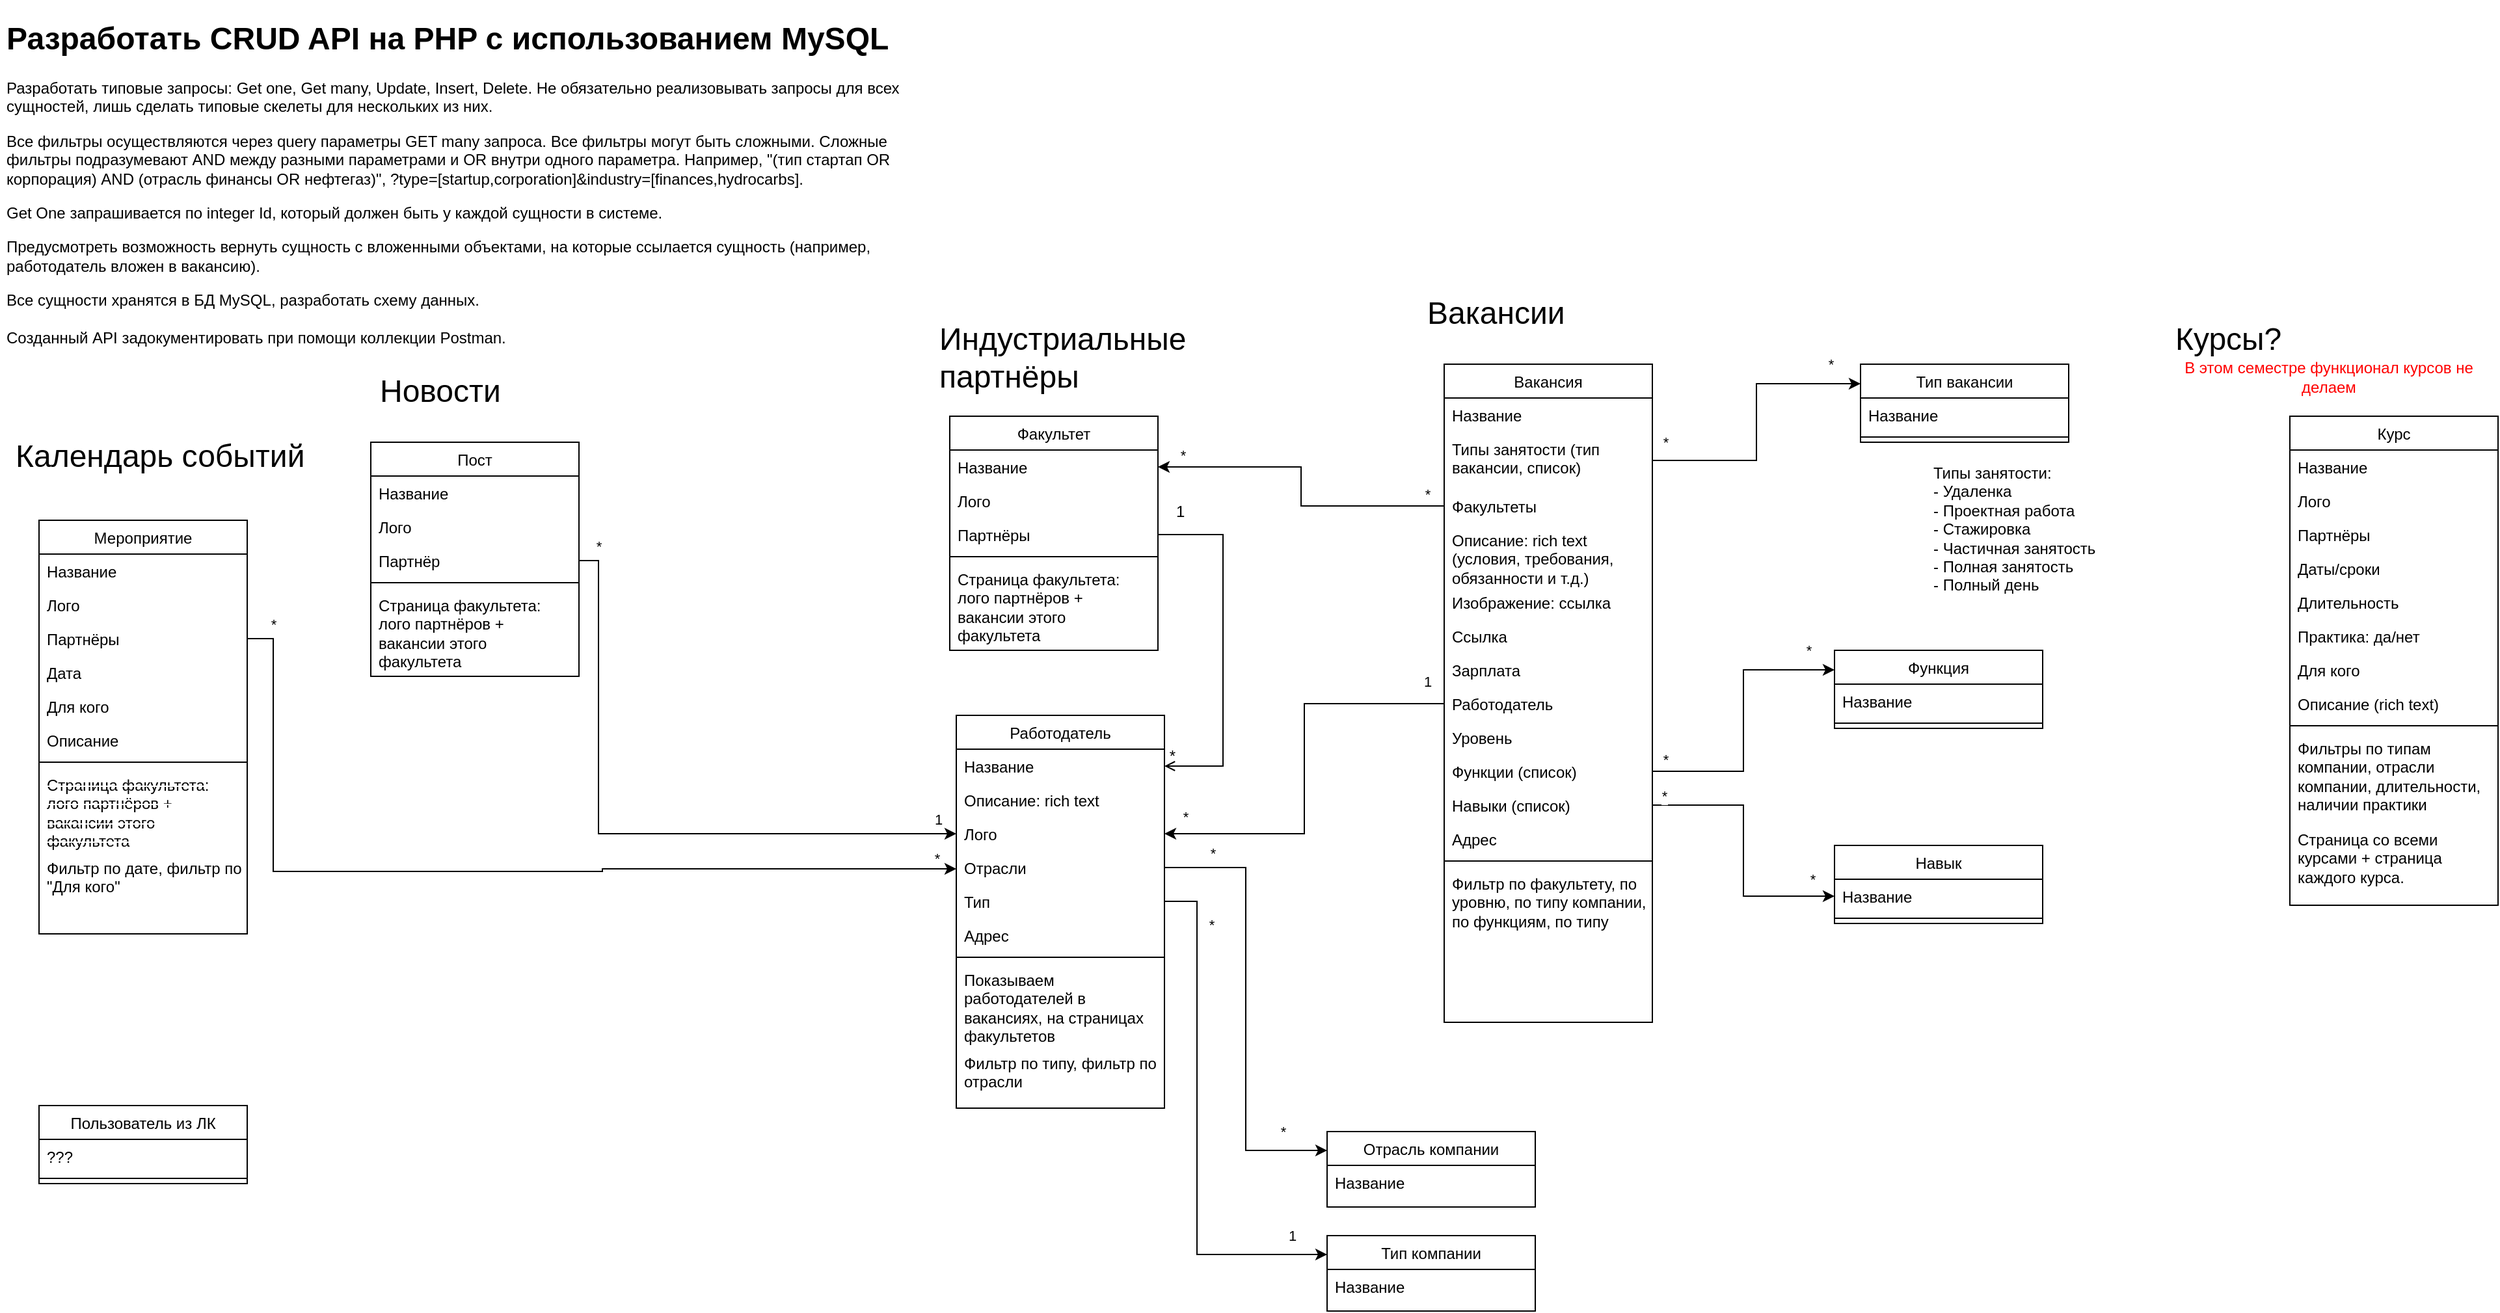 <mxfile version="13.7.3" type="device"><diagram id="C5RBs43oDa-KdzZeNtuy" name="Page-1"><mxGraphModel dx="1553" dy="2191" grid="1" gridSize="10" guides="1" tooltips="1" connect="1" arrows="1" fold="1" page="1" pageScale="1" pageWidth="827" pageHeight="1169" math="0" shadow="0"><root><mxCell id="WIyWlLk6GJQsqaUBKTNV-0"/><mxCell id="WIyWlLk6GJQsqaUBKTNV-1" parent="WIyWlLk6GJQsqaUBKTNV-0"/><mxCell id="7GIy_IfSzpZ1hwZ6-0BM-26" value="Вакансии" style="text;html=1;strokeColor=none;fillColor=none;align=left;verticalAlign=top;whiteSpace=wrap;rounded=0;fontSize=24;" parent="WIyWlLk6GJQsqaUBKTNV-1" vertex="1"><mxGeometry x="1115" y="60" width="190" height="20" as="geometry"/></mxCell><mxCell id="7GIy_IfSzpZ1hwZ6-0BM-27" value="Новости" style="text;html=1;strokeColor=none;fillColor=none;align=left;verticalAlign=top;whiteSpace=wrap;rounded=0;fontSize=24;" parent="WIyWlLk6GJQsqaUBKTNV-1" vertex="1"><mxGeometry x="310" y="120" width="190" height="20" as="geometry"/></mxCell><mxCell id="7GIy_IfSzpZ1hwZ6-0BM-30" value="Календарь событий" style="text;html=1;strokeColor=none;fillColor=none;align=left;verticalAlign=top;whiteSpace=wrap;rounded=0;fontSize=24;" parent="WIyWlLk6GJQsqaUBKTNV-1" vertex="1"><mxGeometry x="30" y="170" width="230" height="20" as="geometry"/></mxCell><mxCell id="7GIy_IfSzpZ1hwZ6-0BM-32" value="Индустриальные партнёры" style="text;html=1;strokeColor=none;fillColor=none;align=left;verticalAlign=top;whiteSpace=wrap;rounded=0;fontSize=24;" parent="WIyWlLk6GJQsqaUBKTNV-1" vertex="1"><mxGeometry x="740" y="80" width="190" height="20" as="geometry"/></mxCell><mxCell id="7GIy_IfSzpZ1hwZ6-0BM-9" value="Факультет" style="swimlane;fontStyle=0;align=center;verticalAlign=top;childLayout=stackLayout;horizontal=1;startSize=26;horizontalStack=0;resizeParent=1;resizeLast=0;collapsible=1;marginBottom=0;rounded=0;shadow=0;strokeWidth=1;" parent="WIyWlLk6GJQsqaUBKTNV-1" vertex="1"><mxGeometry x="750" y="160" width="160" height="180" as="geometry"><mxRectangle x="340" y="380" width="170" height="26" as="alternateBounds"/></mxGeometry></mxCell><mxCell id="7GIy_IfSzpZ1hwZ6-0BM-10" value="Название" style="text;align=left;verticalAlign=top;spacingLeft=4;spacingRight=4;overflow=hidden;rotatable=0;points=[[0,0.5],[1,0.5]];portConstraint=eastwest;" parent="7GIy_IfSzpZ1hwZ6-0BM-9" vertex="1"><mxGeometry y="26" width="160" height="26" as="geometry"/></mxCell><mxCell id="7GIy_IfSzpZ1hwZ6-0BM-11" value="Лого" style="text;align=left;verticalAlign=top;spacingLeft=4;spacingRight=4;overflow=hidden;rotatable=0;points=[[0,0.5],[1,0.5]];portConstraint=eastwest;" parent="7GIy_IfSzpZ1hwZ6-0BM-9" vertex="1"><mxGeometry y="52" width="160" height="26" as="geometry"/></mxCell><mxCell id="7GIy_IfSzpZ1hwZ6-0BM-33" value="Партнёры" style="text;align=left;verticalAlign=top;spacingLeft=4;spacingRight=4;overflow=hidden;rotatable=0;points=[[0,0.5],[1,0.5]];portConstraint=eastwest;" parent="7GIy_IfSzpZ1hwZ6-0BM-9" vertex="1"><mxGeometry y="78" width="160" height="26" as="geometry"/></mxCell><mxCell id="7GIy_IfSzpZ1hwZ6-0BM-12" value="" style="line;html=1;strokeWidth=1;align=left;verticalAlign=middle;spacingTop=-1;spacingLeft=3;spacingRight=3;rotatable=0;labelPosition=right;points=[];portConstraint=eastwest;" parent="7GIy_IfSzpZ1hwZ6-0BM-9" vertex="1"><mxGeometry y="104" width="160" height="8" as="geometry"/></mxCell><mxCell id="7GIy_IfSzpZ1hwZ6-0BM-39" value="Страница факультета: лого партнёров + вакансии этого факультета" style="text;align=left;verticalAlign=top;spacingLeft=4;spacingRight=4;overflow=hidden;rotatable=0;points=[[0,0.5],[1,0.5]];portConstraint=eastwest;rounded=0;shadow=0;html=0;horizontal=1;whiteSpace=wrap;" parent="7GIy_IfSzpZ1hwZ6-0BM-9" vertex="1"><mxGeometry y="112" width="160" height="64" as="geometry"/></mxCell><mxCell id="7GIy_IfSzpZ1hwZ6-0BM-34" value="" style="endArrow=open;shadow=0;strokeWidth=1;rounded=0;endFill=1;edgeStyle=orthogonalEdgeStyle;elbow=vertical;entryX=1;entryY=0.5;entryDx=0;entryDy=0;exitX=1;exitY=0.5;exitDx=0;exitDy=0;" parent="WIyWlLk6GJQsqaUBKTNV-1" source="7GIy_IfSzpZ1hwZ6-0BM-33" target="7GIy_IfSzpZ1hwZ6-0BM-1" edge="1"><mxGeometry x="0.5" y="41" relative="1" as="geometry"><mxPoint x="678" y="325" as="sourcePoint"/><mxPoint x="760" y="339" as="targetPoint"/><mxPoint x="-40" y="32" as="offset"/><Array as="points"><mxPoint x="960" y="251"/><mxPoint x="960" y="429"/></Array></mxGeometry></mxCell><mxCell id="7GIy_IfSzpZ1hwZ6-0BM-35" value="1" style="resizable=0;align=left;verticalAlign=bottom;labelBackgroundColor=none;fontSize=12;" parent="7GIy_IfSzpZ1hwZ6-0BM-34" connectable="0" vertex="1"><mxGeometry x="-1" relative="1" as="geometry"><mxPoint x="12" y="-9" as="offset"/></mxGeometry></mxCell><mxCell id="7GIy_IfSzpZ1hwZ6-0BM-36" value="*" style="resizable=0;align=right;verticalAlign=bottom;labelBackgroundColor=none;fontSize=12;" parent="7GIy_IfSzpZ1hwZ6-0BM-34" connectable="0" vertex="1"><mxGeometry x="1" relative="1" as="geometry"><mxPoint x="10" y="1" as="offset"/></mxGeometry></mxCell><mxCell id="7GIy_IfSzpZ1hwZ6-0BM-0" value="Работодатель" style="swimlane;fontStyle=0;align=center;verticalAlign=top;childLayout=stackLayout;horizontal=1;startSize=26;horizontalStack=0;resizeParent=1;resizeLast=0;collapsible=1;marginBottom=0;rounded=0;shadow=0;strokeWidth=1;" parent="WIyWlLk6GJQsqaUBKTNV-1" vertex="1"><mxGeometry x="755" y="390" width="160" height="302" as="geometry"><mxRectangle x="340" y="380" width="170" height="26" as="alternateBounds"/></mxGeometry></mxCell><mxCell id="7GIy_IfSzpZ1hwZ6-0BM-1" value="Название" style="text;align=left;verticalAlign=top;spacingLeft=4;spacingRight=4;overflow=hidden;rotatable=0;points=[[0,0.5],[1,0.5]];portConstraint=eastwest;" parent="7GIy_IfSzpZ1hwZ6-0BM-0" vertex="1"><mxGeometry y="26" width="160" height="26" as="geometry"/></mxCell><mxCell id="Zzwq5Y4eB6CaGmjAviQq-19" value="Описание: rich text" style="text;align=left;verticalAlign=top;spacingLeft=4;spacingRight=4;overflow=hidden;rotatable=0;points=[[0,0.5],[1,0.5]];portConstraint=eastwest;rounded=0;shadow=0;html=0;" vertex="1" parent="7GIy_IfSzpZ1hwZ6-0BM-0"><mxGeometry y="52" width="160" height="26" as="geometry"/></mxCell><mxCell id="7GIy_IfSzpZ1hwZ6-0BM-3" value="Лого" style="text;align=left;verticalAlign=top;spacingLeft=4;spacingRight=4;overflow=hidden;rotatable=0;points=[[0,0.5],[1,0.5]];portConstraint=eastwest;" parent="7GIy_IfSzpZ1hwZ6-0BM-0" vertex="1"><mxGeometry y="78" width="160" height="26" as="geometry"/></mxCell><mxCell id="P-onLiya2ABfsQHSpy2j-19" value="Отрасли" style="text;align=left;verticalAlign=top;spacingLeft=4;spacingRight=4;overflow=hidden;rotatable=0;points=[[0,0.5],[1,0.5]];portConstraint=eastwest;" parent="7GIy_IfSzpZ1hwZ6-0BM-0" vertex="1"><mxGeometry y="104" width="160" height="26" as="geometry"/></mxCell><mxCell id="P-onLiya2ABfsQHSpy2j-20" value="Тип" style="text;align=left;verticalAlign=top;spacingLeft=4;spacingRight=4;overflow=hidden;rotatable=0;points=[[0,0.5],[1,0.5]];portConstraint=eastwest;" parent="7GIy_IfSzpZ1hwZ6-0BM-0" vertex="1"><mxGeometry y="130" width="160" height="26" as="geometry"/></mxCell><mxCell id="Zzwq5Y4eB6CaGmjAviQq-16" value="Адрес" style="text;align=left;verticalAlign=top;spacingLeft=4;spacingRight=4;overflow=hidden;rotatable=0;points=[[0,0.5],[1,0.5]];portConstraint=eastwest;" vertex="1" parent="7GIy_IfSzpZ1hwZ6-0BM-0"><mxGeometry y="156" width="160" height="26" as="geometry"/></mxCell><mxCell id="7GIy_IfSzpZ1hwZ6-0BM-2" value="" style="line;html=1;strokeWidth=1;align=left;verticalAlign=middle;spacingTop=-1;spacingLeft=3;spacingRight=3;rotatable=0;labelPosition=right;points=[];portConstraint=eastwest;" parent="7GIy_IfSzpZ1hwZ6-0BM-0" vertex="1"><mxGeometry y="182" width="160" height="8" as="geometry"/></mxCell><mxCell id="7GIy_IfSzpZ1hwZ6-0BM-38" value="Показываем работодателей в вакансиях, на страницах факультетов" style="text;align=left;verticalAlign=top;spacingLeft=4;spacingRight=4;overflow=hidden;rotatable=0;points=[[0,0.5],[1,0.5]];portConstraint=eastwest;rounded=0;shadow=0;html=0;horizontal=1;whiteSpace=wrap;" parent="7GIy_IfSzpZ1hwZ6-0BM-0" vertex="1"><mxGeometry y="190" width="160" height="64" as="geometry"/></mxCell><mxCell id="P-onLiya2ABfsQHSpy2j-34" value="Фильтр по типу, фильтр по отрасли" style="text;align=left;verticalAlign=top;spacingLeft=4;spacingRight=4;overflow=hidden;rotatable=0;points=[[0,0.5],[1,0.5]];portConstraint=eastwest;rounded=0;shadow=0;html=0;horizontal=1;whiteSpace=wrap;" parent="7GIy_IfSzpZ1hwZ6-0BM-0" vertex="1"><mxGeometry y="254" width="160" height="48" as="geometry"/></mxCell><mxCell id="P-onLiya2ABfsQHSpy2j-7" value="Мероприятие" style="swimlane;fontStyle=0;align=center;verticalAlign=top;childLayout=stackLayout;horizontal=1;startSize=26;horizontalStack=0;resizeParent=1;resizeLast=0;collapsible=1;marginBottom=0;rounded=0;shadow=0;strokeWidth=1;" parent="WIyWlLk6GJQsqaUBKTNV-1" vertex="1"><mxGeometry x="50" y="240" width="160" height="318" as="geometry"><mxRectangle x="340" y="380" width="170" height="26" as="alternateBounds"/></mxGeometry></mxCell><mxCell id="P-onLiya2ABfsQHSpy2j-8" value="Название" style="text;align=left;verticalAlign=top;spacingLeft=4;spacingRight=4;overflow=hidden;rotatable=0;points=[[0,0.5],[1,0.5]];portConstraint=eastwest;" parent="P-onLiya2ABfsQHSpy2j-7" vertex="1"><mxGeometry y="26" width="160" height="26" as="geometry"/></mxCell><mxCell id="P-onLiya2ABfsQHSpy2j-9" value="Лого" style="text;align=left;verticalAlign=top;spacingLeft=4;spacingRight=4;overflow=hidden;rotatable=0;points=[[0,0.5],[1,0.5]];portConstraint=eastwest;" parent="P-onLiya2ABfsQHSpy2j-7" vertex="1"><mxGeometry y="52" width="160" height="26" as="geometry"/></mxCell><mxCell id="P-onLiya2ABfsQHSpy2j-10" value="Партнёры" style="text;align=left;verticalAlign=top;spacingLeft=4;spacingRight=4;overflow=hidden;rotatable=0;points=[[0,0.5],[1,0.5]];portConstraint=eastwest;" parent="P-onLiya2ABfsQHSpy2j-7" vertex="1"><mxGeometry y="78" width="160" height="26" as="geometry"/></mxCell><mxCell id="P-onLiya2ABfsQHSpy2j-13" value="Дата" style="text;align=left;verticalAlign=top;spacingLeft=4;spacingRight=4;overflow=hidden;rotatable=0;points=[[0,0.5],[1,0.5]];portConstraint=eastwest;" parent="P-onLiya2ABfsQHSpy2j-7" vertex="1"><mxGeometry y="104" width="160" height="26" as="geometry"/></mxCell><mxCell id="P-onLiya2ABfsQHSpy2j-14" value="Для кого" style="text;align=left;verticalAlign=top;spacingLeft=4;spacingRight=4;overflow=hidden;rotatable=0;points=[[0,0.5],[1,0.5]];portConstraint=eastwest;" parent="P-onLiya2ABfsQHSpy2j-7" vertex="1"><mxGeometry y="130" width="160" height="26" as="geometry"/></mxCell><mxCell id="P-onLiya2ABfsQHSpy2j-15" value="Описание" style="text;align=left;verticalAlign=top;spacingLeft=4;spacingRight=4;overflow=hidden;rotatable=0;points=[[0,0.5],[1,0.5]];portConstraint=eastwest;" parent="P-onLiya2ABfsQHSpy2j-7" vertex="1"><mxGeometry y="156" width="160" height="26" as="geometry"/></mxCell><mxCell id="P-onLiya2ABfsQHSpy2j-11" value="" style="line;html=1;strokeWidth=1;align=left;verticalAlign=middle;spacingTop=-1;spacingLeft=3;spacingRight=3;rotatable=0;labelPosition=right;points=[];portConstraint=eastwest;" parent="P-onLiya2ABfsQHSpy2j-7" vertex="1"><mxGeometry y="182" width="160" height="8" as="geometry"/></mxCell><mxCell id="P-onLiya2ABfsQHSpy2j-12" value="&lt;strike&gt;&lt;font color=&quot;#000000&quot;&gt;Страница факультета: лого партнёров + вакансии этого факультета&lt;/font&gt;&lt;/strike&gt;" style="text;align=left;verticalAlign=top;spacingLeft=4;spacingRight=4;overflow=hidden;rotatable=0;points=[[0,0.5],[1,0.5]];portConstraint=eastwest;rounded=0;shadow=0;horizontal=1;whiteSpace=wrap;fontColor=#FFFFFF;html=1;" parent="P-onLiya2ABfsQHSpy2j-7" vertex="1"><mxGeometry y="190" width="160" height="64" as="geometry"/></mxCell><mxCell id="P-onLiya2ABfsQHSpy2j-35" value="Фильтр по дате, фильтр по &quot;Для кого&quot;" style="text;align=left;verticalAlign=top;spacingLeft=4;spacingRight=4;overflow=hidden;rotatable=0;points=[[0,0.5],[1,0.5]];portConstraint=eastwest;rounded=0;shadow=0;html=0;horizontal=1;whiteSpace=wrap;" parent="P-onLiya2ABfsQHSpy2j-7" vertex="1"><mxGeometry y="254" width="160" height="36" as="geometry"/></mxCell><mxCell id="P-onLiya2ABfsQHSpy2j-16" style="edgeStyle=orthogonalEdgeStyle;rounded=0;orthogonalLoop=1;jettySize=auto;html=1;exitX=1;exitY=0.5;exitDx=0;exitDy=0;" parent="WIyWlLk6GJQsqaUBKTNV-1" source="P-onLiya2ABfsQHSpy2j-10" edge="1"><mxGeometry relative="1" as="geometry"><mxPoint x="755" y="508" as="targetPoint"/><Array as="points"><mxPoint x="230" y="331"/><mxPoint x="230" y="510"/><mxPoint x="483" y="510"/><mxPoint x="483" y="508"/><mxPoint x="755" y="508"/></Array></mxGeometry></mxCell><mxCell id="P-onLiya2ABfsQHSpy2j-17" value="*" style="edgeLabel;html=1;align=center;verticalAlign=middle;resizable=0;points=[];" parent="P-onLiya2ABfsQHSpy2j-16" vertex="1" connectable="0"><mxGeometry x="0.011" y="2" relative="1" as="geometry"><mxPoint x="342.14" y="-8.03" as="offset"/></mxGeometry></mxCell><mxCell id="P-onLiya2ABfsQHSpy2j-18" value="*" style="edgeLabel;html=1;align=center;verticalAlign=middle;resizable=0;points=[];" parent="P-onLiya2ABfsQHSpy2j-16" vertex="1" connectable="0"><mxGeometry x="-0.262" y="1" relative="1" as="geometry"><mxPoint x="-69" y="-189" as="offset"/></mxGeometry></mxCell><mxCell id="P-onLiya2ABfsQHSpy2j-0" value="Пост" style="swimlane;fontStyle=0;align=center;verticalAlign=top;childLayout=stackLayout;horizontal=1;startSize=26;horizontalStack=0;resizeParent=1;resizeLast=0;collapsible=1;marginBottom=0;rounded=0;shadow=0;strokeWidth=1;" parent="WIyWlLk6GJQsqaUBKTNV-1" vertex="1"><mxGeometry x="305" y="180" width="160" height="180" as="geometry"><mxRectangle x="340" y="380" width="170" height="26" as="alternateBounds"/></mxGeometry></mxCell><mxCell id="P-onLiya2ABfsQHSpy2j-1" value="Название" style="text;align=left;verticalAlign=top;spacingLeft=4;spacingRight=4;overflow=hidden;rotatable=0;points=[[0,0.5],[1,0.5]];portConstraint=eastwest;" parent="P-onLiya2ABfsQHSpy2j-0" vertex="1"><mxGeometry y="26" width="160" height="26" as="geometry"/></mxCell><mxCell id="P-onLiya2ABfsQHSpy2j-2" value="Лого" style="text;align=left;verticalAlign=top;spacingLeft=4;spacingRight=4;overflow=hidden;rotatable=0;points=[[0,0.5],[1,0.5]];portConstraint=eastwest;" parent="P-onLiya2ABfsQHSpy2j-0" vertex="1"><mxGeometry y="52" width="160" height="26" as="geometry"/></mxCell><mxCell id="P-onLiya2ABfsQHSpy2j-3" value="Партнёр" style="text;align=left;verticalAlign=top;spacingLeft=4;spacingRight=4;overflow=hidden;rotatable=0;points=[[0,0.5],[1,0.5]];portConstraint=eastwest;" parent="P-onLiya2ABfsQHSpy2j-0" vertex="1"><mxGeometry y="78" width="160" height="26" as="geometry"/></mxCell><mxCell id="P-onLiya2ABfsQHSpy2j-4" value="" style="line;html=1;strokeWidth=1;align=left;verticalAlign=middle;spacingTop=-1;spacingLeft=3;spacingRight=3;rotatable=0;labelPosition=right;points=[];portConstraint=eastwest;" parent="P-onLiya2ABfsQHSpy2j-0" vertex="1"><mxGeometry y="104" width="160" height="8" as="geometry"/></mxCell><mxCell id="P-onLiya2ABfsQHSpy2j-5" value="Страница факультета: лого партнёров + вакансии этого факультета" style="text;align=left;verticalAlign=top;spacingLeft=4;spacingRight=4;overflow=hidden;rotatable=0;points=[[0,0.5],[1,0.5]];portConstraint=eastwest;rounded=0;shadow=0;html=0;horizontal=1;whiteSpace=wrap;" parent="P-onLiya2ABfsQHSpy2j-0" vertex="1"><mxGeometry y="112" width="160" height="64" as="geometry"/></mxCell><mxCell id="P-onLiya2ABfsQHSpy2j-30" value="*" style="edgeStyle=orthogonalEdgeStyle;rounded=0;orthogonalLoop=1;jettySize=auto;html=1;exitX=1;exitY=0.5;exitDx=0;exitDy=0;entryX=0;entryY=0.25;entryDx=0;entryDy=0;" parent="WIyWlLk6GJQsqaUBKTNV-1" source="P-onLiya2ABfsQHSpy2j-19" target="P-onLiya2ABfsQHSpy2j-28" edge="1"><mxGeometry x="-0.783" y="11" relative="1" as="geometry"><mxPoint x="900.0" y="472" as="sourcePoint"/><mxPoint x="1005" y="520" as="targetPoint"/><mxPoint as="offset"/></mxGeometry></mxCell><mxCell id="P-onLiya2ABfsQHSpy2j-31" value="*" style="edgeLabel;html=1;align=center;verticalAlign=middle;resizable=0;points=[];" parent="P-onLiya2ABfsQHSpy2j-30" vertex="1" connectable="0"><mxGeometry x="0.856" y="-3" relative="1" as="geometry"><mxPoint x="-9.76" y="-17.5" as="offset"/></mxGeometry></mxCell><mxCell id="P-onLiya2ABfsQHSpy2j-32" value="*" style="edgeStyle=orthogonalEdgeStyle;rounded=0;orthogonalLoop=1;jettySize=auto;html=1;exitX=1;exitY=0.5;exitDx=0;exitDy=0;entryX=0;entryY=0.25;entryDx=0;entryDy=0;" parent="WIyWlLk6GJQsqaUBKTNV-1" source="P-onLiya2ABfsQHSpy2j-20" target="P-onLiya2ABfsQHSpy2j-21" edge="1"><mxGeometry x="-0.783" y="11" relative="1" as="geometry"><mxPoint x="925.0" y="491" as="sourcePoint"/><mxPoint x="1030" y="524.5" as="targetPoint"/><mxPoint as="offset"/><Array as="points"><mxPoint x="940" y="533"/><mxPoint x="940" y="805"/></Array></mxGeometry></mxCell><mxCell id="P-onLiya2ABfsQHSpy2j-33" value="1" style="edgeLabel;html=1;align=center;verticalAlign=middle;resizable=0;points=[];" parent="P-onLiya2ABfsQHSpy2j-32" vertex="1" connectable="0"><mxGeometry x="0.856" y="-3" relative="1" as="geometry"><mxPoint x="1.45" y="-17.5" as="offset"/></mxGeometry></mxCell><mxCell id="P-onLiya2ABfsQHSpy2j-36" style="edgeStyle=orthogonalEdgeStyle;rounded=0;orthogonalLoop=1;jettySize=auto;html=1;exitX=1;exitY=0.5;exitDx=0;exitDy=0;entryX=0;entryY=0.5;entryDx=0;entryDy=0;" parent="WIyWlLk6GJQsqaUBKTNV-1" source="P-onLiya2ABfsQHSpy2j-3" target="7GIy_IfSzpZ1hwZ6-0BM-3" edge="1"><mxGeometry relative="1" as="geometry"><Array as="points"><mxPoint x="480" y="271"/><mxPoint x="480" y="481"/></Array></mxGeometry></mxCell><mxCell id="P-onLiya2ABfsQHSpy2j-37" value="*" style="edgeLabel;html=1;align=center;verticalAlign=middle;resizable=0;points=[];" parent="P-onLiya2ABfsQHSpy2j-36" vertex="1" connectable="0"><mxGeometry x="-0.943" y="2" relative="1" as="geometry"><mxPoint x="0.52" y="-9" as="offset"/></mxGeometry></mxCell><mxCell id="P-onLiya2ABfsQHSpy2j-38" value="1" style="edgeLabel;html=1;align=center;verticalAlign=middle;resizable=0;points=[];" parent="P-onLiya2ABfsQHSpy2j-36" vertex="1" connectable="0"><mxGeometry x="0.874" y="1" relative="1" as="geometry"><mxPoint x="17" y="-10" as="offset"/></mxGeometry></mxCell><mxCell id="zkfFHV4jXpPFQw0GAbJ--17" value="Вакансия" style="swimlane;fontStyle=0;align=center;verticalAlign=top;childLayout=stackLayout;horizontal=1;startSize=26;horizontalStack=0;resizeParent=1;resizeLast=0;collapsible=1;marginBottom=0;rounded=0;shadow=0;strokeWidth=1;" parent="WIyWlLk6GJQsqaUBKTNV-1" vertex="1"><mxGeometry x="1130" y="120" width="160" height="506" as="geometry"><mxRectangle x="550" y="140" width="160" height="26" as="alternateBounds"/></mxGeometry></mxCell><mxCell id="zkfFHV4jXpPFQw0GAbJ--19" value="Название" style="text;align=left;verticalAlign=top;spacingLeft=4;spacingRight=4;overflow=hidden;rotatable=0;points=[[0,0.5],[1,0.5]];portConstraint=eastwest;rounded=0;shadow=0;html=0;" parent="zkfFHV4jXpPFQw0GAbJ--17" vertex="1"><mxGeometry y="26" width="160" height="26" as="geometry"/></mxCell><mxCell id="7GIy_IfSzpZ1hwZ6-0BM-16" value="Типы занятости (тип вакансии, список)" style="text;align=left;verticalAlign=top;spacingLeft=4;spacingRight=4;overflow=hidden;rotatable=0;points=[[0,0.5],[1,0.5]];portConstraint=eastwest;rounded=0;shadow=0;html=0;whiteSpace=wrap;" parent="zkfFHV4jXpPFQw0GAbJ--17" vertex="1"><mxGeometry y="52" width="160" height="44" as="geometry"/></mxCell><mxCell id="zkfFHV4jXpPFQw0GAbJ--18" value="Факультеты" style="text;align=left;verticalAlign=top;spacingLeft=4;spacingRight=4;overflow=hidden;rotatable=0;points=[[0,0.5],[1,0.5]];portConstraint=eastwest;" parent="zkfFHV4jXpPFQw0GAbJ--17" vertex="1"><mxGeometry y="96" width="160" height="26" as="geometry"/></mxCell><mxCell id="zkfFHV4jXpPFQw0GAbJ--20" value="Описание: rich text (условия, требования, обязанности и т.д.)" style="text;align=left;verticalAlign=top;spacingLeft=4;spacingRight=4;overflow=hidden;rotatable=0;points=[[0,0.5],[1,0.5]];portConstraint=eastwest;rounded=0;shadow=0;html=0;whiteSpace=wrap;" parent="zkfFHV4jXpPFQw0GAbJ--17" vertex="1"><mxGeometry y="122" width="160" height="48" as="geometry"/></mxCell><mxCell id="zkfFHV4jXpPFQw0GAbJ--21" value="Изображение: ссылка" style="text;align=left;verticalAlign=top;spacingLeft=4;spacingRight=4;overflow=hidden;rotatable=0;points=[[0,0.5],[1,0.5]];portConstraint=eastwest;rounded=0;shadow=0;html=0;" parent="zkfFHV4jXpPFQw0GAbJ--17" vertex="1"><mxGeometry y="170" width="160" height="26" as="geometry"/></mxCell><mxCell id="zkfFHV4jXpPFQw0GAbJ--22" value="Ссылка" style="text;align=left;verticalAlign=top;spacingLeft=4;spacingRight=4;overflow=hidden;rotatable=0;points=[[0,0.5],[1,0.5]];portConstraint=eastwest;rounded=0;shadow=0;html=0;" parent="zkfFHV4jXpPFQw0GAbJ--17" vertex="1"><mxGeometry y="196" width="160" height="26" as="geometry"/></mxCell><mxCell id="TlMUqLW3I2NT9zQwzwyk-1" value="Зарплата" style="text;align=left;verticalAlign=top;spacingLeft=4;spacingRight=4;overflow=hidden;rotatable=0;points=[[0,0.5],[1,0.5]];portConstraint=eastwest;rounded=0;shadow=0;html=0;" parent="zkfFHV4jXpPFQw0GAbJ--17" vertex="1"><mxGeometry y="222" width="160" height="26" as="geometry"/></mxCell><mxCell id="7GIy_IfSzpZ1hwZ6-0BM-4" value="Работодатель" style="text;align=left;verticalAlign=top;spacingLeft=4;spacingRight=4;overflow=hidden;rotatable=0;points=[[0,0.5],[1,0.5]];portConstraint=eastwest;rounded=0;shadow=0;html=0;" parent="zkfFHV4jXpPFQw0GAbJ--17" vertex="1"><mxGeometry y="248" width="160" height="26" as="geometry"/></mxCell><mxCell id="P-onLiya2ABfsQHSpy2j-39" value="Уровень" style="text;align=left;verticalAlign=top;spacingLeft=4;spacingRight=4;overflow=hidden;rotatable=0;points=[[0,0.5],[1,0.5]];portConstraint=eastwest;rounded=0;shadow=0;html=0;" parent="zkfFHV4jXpPFQw0GAbJ--17" vertex="1"><mxGeometry y="274" width="160" height="26" as="geometry"/></mxCell><mxCell id="P-onLiya2ABfsQHSpy2j-60" value="Функции (список)" style="text;align=left;verticalAlign=top;spacingLeft=4;spacingRight=4;overflow=hidden;rotatable=0;points=[[0,0.5],[1,0.5]];portConstraint=eastwest;rounded=0;shadow=0;html=0;" parent="zkfFHV4jXpPFQw0GAbJ--17" vertex="1"><mxGeometry y="300" width="160" height="26" as="geometry"/></mxCell><mxCell id="Zzwq5Y4eB6CaGmjAviQq-15" value="Навыки (список)" style="text;align=left;verticalAlign=top;spacingLeft=4;spacingRight=4;overflow=hidden;rotatable=0;points=[[0,0.5],[1,0.5]];portConstraint=eastwest;rounded=0;shadow=0;html=0;" vertex="1" parent="zkfFHV4jXpPFQw0GAbJ--17"><mxGeometry y="326" width="160" height="26" as="geometry"/></mxCell><mxCell id="Zzwq5Y4eB6CaGmjAviQq-18" value="Адрес" style="text;align=left;verticalAlign=top;spacingLeft=4;spacingRight=4;overflow=hidden;rotatable=0;points=[[0,0.5],[1,0.5]];portConstraint=eastwest;" vertex="1" parent="zkfFHV4jXpPFQw0GAbJ--17"><mxGeometry y="352" width="160" height="26" as="geometry"/></mxCell><mxCell id="zkfFHV4jXpPFQw0GAbJ--23" value="" style="line;html=1;strokeWidth=1;align=left;verticalAlign=middle;spacingTop=-1;spacingLeft=3;spacingRight=3;rotatable=0;labelPosition=right;points=[];portConstraint=eastwest;" parent="zkfFHV4jXpPFQw0GAbJ--17" vertex="1"><mxGeometry y="378" width="160" height="8" as="geometry"/></mxCell><mxCell id="7GIy_IfSzpZ1hwZ6-0BM-37" value="Фильтр по факультету, по уровню, по типу компании, по функциям, по типу" style="text;align=left;verticalAlign=top;spacingLeft=4;spacingRight=4;overflow=hidden;rotatable=0;points=[[0,0.5],[1,0.5]];portConstraint=eastwest;rounded=0;shadow=0;html=0;horizontal=1;whiteSpace=wrap;" parent="zkfFHV4jXpPFQw0GAbJ--17" vertex="1"><mxGeometry y="386" width="160" height="70" as="geometry"/></mxCell><mxCell id="P-onLiya2ABfsQHSpy2j-40" style="edgeStyle=orthogonalEdgeStyle;rounded=0;orthogonalLoop=1;jettySize=auto;html=1;exitX=0;exitY=0.5;exitDx=0;exitDy=0;entryX=1;entryY=0.5;entryDx=0;entryDy=0;" parent="WIyWlLk6GJQsqaUBKTNV-1" source="7GIy_IfSzpZ1hwZ6-0BM-4" target="7GIy_IfSzpZ1hwZ6-0BM-3" edge="1"><mxGeometry relative="1" as="geometry"/></mxCell><mxCell id="P-onLiya2ABfsQHSpy2j-41" value="*" style="edgeLabel;html=1;align=center;verticalAlign=middle;resizable=0;points=[];" parent="P-onLiya2ABfsQHSpy2j-40" vertex="1" connectable="0"><mxGeometry x="0.831" y="2" relative="1" as="geometry"><mxPoint x="-10.76" y="-15" as="offset"/></mxGeometry></mxCell><mxCell id="P-onLiya2ABfsQHSpy2j-42" value="1" style="edgeLabel;html=1;align=center;verticalAlign=middle;resizable=0;points=[];" parent="P-onLiya2ABfsQHSpy2j-40" vertex="1" connectable="0"><mxGeometry x="-0.916" y="-2" relative="1" as="geometry"><mxPoint y="-15" as="offset"/></mxGeometry></mxCell><mxCell id="P-onLiya2ABfsQHSpy2j-43" style="edgeStyle=orthogonalEdgeStyle;rounded=0;orthogonalLoop=1;jettySize=auto;html=1;exitX=0;exitY=0.5;exitDx=0;exitDy=0;entryX=1;entryY=0.5;entryDx=0;entryDy=0;" parent="WIyWlLk6GJQsqaUBKTNV-1" source="zkfFHV4jXpPFQw0GAbJ--18" target="7GIy_IfSzpZ1hwZ6-0BM-10" edge="1"><mxGeometry relative="1" as="geometry"/></mxCell><mxCell id="P-onLiya2ABfsQHSpy2j-44" value="*" style="edgeLabel;html=1;align=center;verticalAlign=middle;resizable=0;points=[];" parent="P-onLiya2ABfsQHSpy2j-43" vertex="1" connectable="0"><mxGeometry x="0.85" relative="1" as="geometry"><mxPoint y="-9" as="offset"/></mxGeometry></mxCell><mxCell id="P-onLiya2ABfsQHSpy2j-45" value="*" style="edgeLabel;html=1;align=center;verticalAlign=middle;resizable=0;points=[];" parent="P-onLiya2ABfsQHSpy2j-43" vertex="1" connectable="0"><mxGeometry x="-0.897" y="-2" relative="1" as="geometry"><mxPoint y="-7" as="offset"/></mxGeometry></mxCell><mxCell id="P-onLiya2ABfsQHSpy2j-47" value="Функция" style="swimlane;fontStyle=0;align=center;verticalAlign=top;childLayout=stackLayout;horizontal=1;startSize=26;horizontalStack=0;resizeParent=1;resizeLast=0;collapsible=1;marginBottom=0;rounded=0;shadow=0;strokeWidth=1;" parent="WIyWlLk6GJQsqaUBKTNV-1" vertex="1"><mxGeometry x="1430" y="340" width="160" height="60" as="geometry"><mxRectangle x="550" y="140" width="160" height="26" as="alternateBounds"/></mxGeometry></mxCell><mxCell id="P-onLiya2ABfsQHSpy2j-48" value="Название" style="text;align=left;verticalAlign=top;spacingLeft=4;spacingRight=4;overflow=hidden;rotatable=0;points=[[0,0.5],[1,0.5]];portConstraint=eastwest;rounded=0;shadow=0;html=0;" parent="P-onLiya2ABfsQHSpy2j-47" vertex="1"><mxGeometry y="26" width="160" height="26" as="geometry"/></mxCell><mxCell id="P-onLiya2ABfsQHSpy2j-58" value="" style="line;html=1;strokeWidth=1;align=left;verticalAlign=middle;spacingTop=-1;spacingLeft=3;spacingRight=3;rotatable=0;labelPosition=right;points=[];portConstraint=eastwest;" parent="P-onLiya2ABfsQHSpy2j-47" vertex="1"><mxGeometry y="52" width="160" height="8" as="geometry"/></mxCell><mxCell id="P-onLiya2ABfsQHSpy2j-61" style="edgeStyle=orthogonalEdgeStyle;rounded=0;orthogonalLoop=1;jettySize=auto;html=1;exitX=1;exitY=0.5;exitDx=0;exitDy=0;entryX=0;entryY=0.25;entryDx=0;entryDy=0;" parent="WIyWlLk6GJQsqaUBKTNV-1" source="P-onLiya2ABfsQHSpy2j-60" target="P-onLiya2ABfsQHSpy2j-47" edge="1"><mxGeometry relative="1" as="geometry"/></mxCell><mxCell id="P-onLiya2ABfsQHSpy2j-62" value="*" style="edgeLabel;html=1;align=center;verticalAlign=middle;resizable=0;points=[];" parent="P-onLiya2ABfsQHSpy2j-61" vertex="1" connectable="0"><mxGeometry x="0.814" y="-1" relative="1" as="geometry"><mxPoint y="-16" as="offset"/></mxGeometry></mxCell><mxCell id="P-onLiya2ABfsQHSpy2j-63" value="*" style="edgeLabel;html=1;align=center;verticalAlign=middle;resizable=0;points=[];" parent="P-onLiya2ABfsQHSpy2j-61" vertex="1" connectable="0"><mxGeometry x="-0.909" y="-2" relative="1" as="geometry"><mxPoint y="-11" as="offset"/></mxGeometry></mxCell><mxCell id="P-onLiya2ABfsQHSpy2j-66" value="Курсы?" style="text;html=1;strokeColor=none;fillColor=none;align=left;verticalAlign=top;whiteSpace=wrap;rounded=0;fontSize=24;" parent="WIyWlLk6GJQsqaUBKTNV-1" vertex="1"><mxGeometry x="1690" y="80" width="190" height="20" as="geometry"/></mxCell><mxCell id="P-onLiya2ABfsQHSpy2j-67" value="Тип вакансии" style="swimlane;fontStyle=0;align=center;verticalAlign=top;childLayout=stackLayout;horizontal=1;startSize=26;horizontalStack=0;resizeParent=1;resizeLast=0;collapsible=1;marginBottom=0;rounded=0;shadow=0;strokeWidth=1;" parent="WIyWlLk6GJQsqaUBKTNV-1" vertex="1"><mxGeometry x="1450" y="120" width="160" height="60" as="geometry"><mxRectangle x="550" y="140" width="160" height="26" as="alternateBounds"/></mxGeometry></mxCell><mxCell id="P-onLiya2ABfsQHSpy2j-68" value="Название" style="text;align=left;verticalAlign=top;spacingLeft=4;spacingRight=4;overflow=hidden;rotatable=0;points=[[0,0.5],[1,0.5]];portConstraint=eastwest;rounded=0;shadow=0;html=0;" parent="P-onLiya2ABfsQHSpy2j-67" vertex="1"><mxGeometry y="26" width="160" height="26" as="geometry"/></mxCell><mxCell id="P-onLiya2ABfsQHSpy2j-69" value="" style="line;html=1;strokeWidth=1;align=left;verticalAlign=middle;spacingTop=-1;spacingLeft=3;spacingRight=3;rotatable=0;labelPosition=right;points=[];portConstraint=eastwest;" parent="P-onLiya2ABfsQHSpy2j-67" vertex="1"><mxGeometry y="52" width="160" height="8" as="geometry"/></mxCell><mxCell id="P-onLiya2ABfsQHSpy2j-70" value="*" style="edgeStyle=orthogonalEdgeStyle;rounded=0;orthogonalLoop=1;jettySize=auto;html=1;exitX=1;exitY=0.5;exitDx=0;exitDy=0;entryX=0;entryY=0.25;entryDx=0;entryDy=0;" parent="WIyWlLk6GJQsqaUBKTNV-1" source="7GIy_IfSzpZ1hwZ6-0BM-16" target="P-onLiya2ABfsQHSpy2j-67" edge="1"><mxGeometry x="-0.142" y="70" relative="1" as="geometry"><mxPoint as="offset"/></mxGeometry></mxCell><mxCell id="P-onLiya2ABfsQHSpy2j-71" value="*" style="edgeLabel;html=1;align=center;verticalAlign=middle;resizable=0;points=[];" parent="P-onLiya2ABfsQHSpy2j-70" vertex="1" connectable="0"><mxGeometry x="0.824" y="1" relative="1" as="geometry"><mxPoint x="-3.59" y="-14" as="offset"/></mxGeometry></mxCell><mxCell id="P-onLiya2ABfsQHSpy2j-74" value="&lt;h1&gt;Разработать CRUD API на PHP с использованием MySQL&lt;/h1&gt;&lt;div&gt;Разработать типовые запросы: Get one, Get many, Update, Insert, Delete. Не обязательно реализовывать запросы для всех сущностей, лишь сделать типовые скелеты для нескольких из них.&lt;/div&gt;&lt;p&gt;Все фильтры осуществляются через query параметры GET many запроса. Все фильтры могут быть сложными. Сложные фильтры подразумевают AND между разными параметрами и OR внутри одного параметра. Например, &quot;(тип стартап OR корпорация) AND (отрасль финансы OR нефтегаз)&quot;, ?type=[startup,corporation]&amp;amp;industry=[finances,hydrocarbs].&lt;/p&gt;&lt;p&gt;Get One запрашивается по integer Id, который должен быть у каждой сущности в системе.&lt;/p&gt;&lt;p&gt;Предусмотреть возможность вернуть сущность с вложенными объектами, на которые ссылается сущность (например, работодатель вложен в вакансию).&lt;/p&gt;&lt;p&gt;Все сущности хранятся в БД MySQL, разработать схему данных.&lt;br&gt;&lt;br&gt;Созданный API задокументировать при помощи коллекции Postman.&lt;/p&gt;" style="text;html=1;strokeColor=none;fillColor=none;spacing=5;spacingTop=-20;whiteSpace=wrap;overflow=hidden;rounded=0;" parent="WIyWlLk6GJQsqaUBKTNV-1" vertex="1"><mxGeometry x="20" y="-150" width="710" height="260" as="geometry"/></mxCell><mxCell id="BAwya08X8oWcShbS40k5-0" value="Пользователь из ЛК" style="swimlane;fontStyle=0;align=center;verticalAlign=top;childLayout=stackLayout;horizontal=1;startSize=26;horizontalStack=0;resizeParent=1;resizeLast=0;collapsible=1;marginBottom=0;rounded=0;shadow=0;strokeWidth=1;" parent="WIyWlLk6GJQsqaUBKTNV-1" vertex="1"><mxGeometry x="50" y="690" width="160" height="60" as="geometry"><mxRectangle x="340" y="380" width="170" height="26" as="alternateBounds"/></mxGeometry></mxCell><mxCell id="BAwya08X8oWcShbS40k5-1" value="???" style="text;align=left;verticalAlign=top;spacingLeft=4;spacingRight=4;overflow=hidden;rotatable=0;points=[[0,0.5],[1,0.5]];portConstraint=eastwest;" parent="BAwya08X8oWcShbS40k5-0" vertex="1"><mxGeometry y="26" width="160" height="26" as="geometry"/></mxCell><mxCell id="BAwya08X8oWcShbS40k5-4" value="" style="line;html=1;strokeWidth=1;align=left;verticalAlign=middle;spacingTop=-1;spacingLeft=3;spacingRight=3;rotatable=0;labelPosition=right;points=[];portConstraint=eastwest;" parent="BAwya08X8oWcShbS40k5-0" vertex="1"><mxGeometry y="52" width="160" height="8" as="geometry"/></mxCell><mxCell id="Zzwq5Y4eB6CaGmjAviQq-0" value="Курс" style="swimlane;fontStyle=0;align=center;verticalAlign=top;childLayout=stackLayout;horizontal=1;startSize=26;horizontalStack=0;resizeParent=1;resizeLast=0;collapsible=1;marginBottom=0;rounded=0;shadow=0;strokeWidth=1;" vertex="1" parent="WIyWlLk6GJQsqaUBKTNV-1"><mxGeometry x="1780" y="160" width="160" height="376" as="geometry"><mxRectangle x="340" y="380" width="170" height="26" as="alternateBounds"/></mxGeometry></mxCell><mxCell id="Zzwq5Y4eB6CaGmjAviQq-1" value="Название" style="text;align=left;verticalAlign=top;spacingLeft=4;spacingRight=4;overflow=hidden;rotatable=0;points=[[0,0.5],[1,0.5]];portConstraint=eastwest;" vertex="1" parent="Zzwq5Y4eB6CaGmjAviQq-0"><mxGeometry y="26" width="160" height="26" as="geometry"/></mxCell><mxCell id="Zzwq5Y4eB6CaGmjAviQq-2" value="Лого" style="text;align=left;verticalAlign=top;spacingLeft=4;spacingRight=4;overflow=hidden;rotatable=0;points=[[0,0.5],[1,0.5]];portConstraint=eastwest;" vertex="1" parent="Zzwq5Y4eB6CaGmjAviQq-0"><mxGeometry y="52" width="160" height="26" as="geometry"/></mxCell><mxCell id="Zzwq5Y4eB6CaGmjAviQq-3" value="Партнёры" style="text;align=left;verticalAlign=top;spacingLeft=4;spacingRight=4;overflow=hidden;rotatable=0;points=[[0,0.5],[1,0.5]];portConstraint=eastwest;" vertex="1" parent="Zzwq5Y4eB6CaGmjAviQq-0"><mxGeometry y="78" width="160" height="26" as="geometry"/></mxCell><mxCell id="Zzwq5Y4eB6CaGmjAviQq-4" value="Даты/сроки" style="text;align=left;verticalAlign=top;spacingLeft=4;spacingRight=4;overflow=hidden;rotatable=0;points=[[0,0.5],[1,0.5]];portConstraint=eastwest;" vertex="1" parent="Zzwq5Y4eB6CaGmjAviQq-0"><mxGeometry y="104" width="160" height="26" as="geometry"/></mxCell><mxCell id="Zzwq5Y4eB6CaGmjAviQq-11" value="Длительность" style="text;align=left;verticalAlign=top;spacingLeft=4;spacingRight=4;overflow=hidden;rotatable=0;points=[[0,0.5],[1,0.5]];portConstraint=eastwest;" vertex="1" parent="Zzwq5Y4eB6CaGmjAviQq-0"><mxGeometry y="130" width="160" height="26" as="geometry"/></mxCell><mxCell id="Zzwq5Y4eB6CaGmjAviQq-12" value="Практика: да/нет" style="text;align=left;verticalAlign=top;spacingLeft=4;spacingRight=4;overflow=hidden;rotatable=0;points=[[0,0.5],[1,0.5]];portConstraint=eastwest;" vertex="1" parent="Zzwq5Y4eB6CaGmjAviQq-0"><mxGeometry y="156" width="160" height="26" as="geometry"/></mxCell><mxCell id="Zzwq5Y4eB6CaGmjAviQq-5" value="Для кого" style="text;align=left;verticalAlign=top;spacingLeft=4;spacingRight=4;overflow=hidden;rotatable=0;points=[[0,0.5],[1,0.5]];portConstraint=eastwest;" vertex="1" parent="Zzwq5Y4eB6CaGmjAviQq-0"><mxGeometry y="182" width="160" height="26" as="geometry"/></mxCell><mxCell id="Zzwq5Y4eB6CaGmjAviQq-6" value="Описание (rich text)" style="text;align=left;verticalAlign=top;spacingLeft=4;spacingRight=4;overflow=hidden;rotatable=0;points=[[0,0.5],[1,0.5]];portConstraint=eastwest;" vertex="1" parent="Zzwq5Y4eB6CaGmjAviQq-0"><mxGeometry y="208" width="160" height="26" as="geometry"/></mxCell><mxCell id="Zzwq5Y4eB6CaGmjAviQq-7" value="" style="line;html=1;strokeWidth=1;align=left;verticalAlign=middle;spacingTop=-1;spacingLeft=3;spacingRight=3;rotatable=0;labelPosition=right;points=[];portConstraint=eastwest;" vertex="1" parent="Zzwq5Y4eB6CaGmjAviQq-0"><mxGeometry y="234" width="160" height="8" as="geometry"/></mxCell><mxCell id="Zzwq5Y4eB6CaGmjAviQq-10" value="Фильтры по типам компании, отрасли компании, длительности, наличии практики " style="text;align=left;verticalAlign=top;spacingLeft=4;spacingRight=4;overflow=hidden;rotatable=0;points=[[0,0.5],[1,0.5]];portConstraint=eastwest;rounded=0;shadow=0;html=0;horizontal=1;whiteSpace=wrap;" vertex="1" parent="Zzwq5Y4eB6CaGmjAviQq-0"><mxGeometry y="242" width="160" height="70" as="geometry"/></mxCell><mxCell id="Zzwq5Y4eB6CaGmjAviQq-13" value="Страница со всеми курсами + страница каждого курса." style="text;align=left;verticalAlign=top;spacingLeft=4;spacingRight=4;overflow=hidden;rotatable=0;points=[[0,0.5],[1,0.5]];portConstraint=eastwest;rounded=0;shadow=0;html=0;horizontal=1;whiteSpace=wrap;" vertex="1" parent="Zzwq5Y4eB6CaGmjAviQq-0"><mxGeometry y="312" width="160" height="64" as="geometry"/></mxCell><mxCell id="Zzwq5Y4eB6CaGmjAviQq-14" value="В этом семестре функционал курсов не делаем" style="text;html=1;strokeColor=none;fillColor=none;align=center;verticalAlign=middle;whiteSpace=wrap;rounded=0;fontColor=#FF0000;" vertex="1" parent="WIyWlLk6GJQsqaUBKTNV-1"><mxGeometry x="1690" y="120" width="240" height="20" as="geometry"/></mxCell><mxCell id="P-onLiya2ABfsQHSpy2j-21" value="Тип компании" style="swimlane;fontStyle=0;align=center;verticalAlign=top;childLayout=stackLayout;horizontal=1;startSize=26;horizontalStack=0;resizeParent=1;resizeLast=0;collapsible=1;marginBottom=0;rounded=0;shadow=0;strokeWidth=1;" parent="WIyWlLk6GJQsqaUBKTNV-1" vertex="1"><mxGeometry x="1040" y="790" width="160" height="58" as="geometry"><mxRectangle x="340" y="380" width="170" height="26" as="alternateBounds"/></mxGeometry></mxCell><mxCell id="P-onLiya2ABfsQHSpy2j-22" value="Название" style="text;align=left;verticalAlign=top;spacingLeft=4;spacingRight=4;overflow=hidden;rotatable=0;points=[[0,0.5],[1,0.5]];portConstraint=eastwest;" parent="P-onLiya2ABfsQHSpy2j-21" vertex="1"><mxGeometry y="26" width="160" height="26" as="geometry"/></mxCell><mxCell id="P-onLiya2ABfsQHSpy2j-28" value="Отрасль компании" style="swimlane;fontStyle=0;align=center;verticalAlign=top;childLayout=stackLayout;horizontal=1;startSize=26;horizontalStack=0;resizeParent=1;resizeLast=0;collapsible=1;marginBottom=0;rounded=0;shadow=0;strokeWidth=1;" parent="WIyWlLk6GJQsqaUBKTNV-1" vertex="1"><mxGeometry x="1040" y="710" width="160" height="58" as="geometry"><mxRectangle x="340" y="380" width="170" height="26" as="alternateBounds"/></mxGeometry></mxCell><mxCell id="P-onLiya2ABfsQHSpy2j-29" value="Название" style="text;align=left;verticalAlign=top;spacingLeft=4;spacingRight=4;overflow=hidden;rotatable=0;points=[[0,0.5],[1,0.5]];portConstraint=eastwest;" parent="P-onLiya2ABfsQHSpy2j-28" vertex="1"><mxGeometry y="26" width="160" height="26" as="geometry"/></mxCell><mxCell id="Zzwq5Y4eB6CaGmjAviQq-20" value="Типы занятости:&#10;- Удаленка&#10;- Проектная работа&#10;- Стажировка&#10;- Частичная занятость&#10;- Полная занятость&#10;- Полный день" style="text;align=left;verticalAlign=top;spacingLeft=4;spacingRight=4;overflow=hidden;rotatable=0;points=[[0,0.5],[1,0.5]];portConstraint=eastwest;rounded=0;shadow=0;html=0;whiteSpace=wrap;" vertex="1" parent="WIyWlLk6GJQsqaUBKTNV-1"><mxGeometry x="1500" y="190" width="160" height="130" as="geometry"/></mxCell><mxCell id="Zzwq5Y4eB6CaGmjAviQq-24" value="*" style="edgeStyle=orthogonalEdgeStyle;rounded=0;orthogonalLoop=1;jettySize=auto;html=1;exitX=1;exitY=0.5;exitDx=0;exitDy=0;entryX=0;entryY=0.5;entryDx=0;entryDy=0;" edge="1" parent="WIyWlLk6GJQsqaUBKTNV-1" source="Zzwq5Y4eB6CaGmjAviQq-15" target="Zzwq5Y4eB6CaGmjAviQq-22"><mxGeometry x="-0.921" y="7" relative="1" as="geometry"><mxPoint as="offset"/></mxGeometry></mxCell><mxCell id="Zzwq5Y4eB6CaGmjAviQq-25" value="*" style="edgeLabel;html=1;align=center;verticalAlign=middle;resizable=0;points=[];" vertex="1" connectable="0" parent="Zzwq5Y4eB6CaGmjAviQq-24"><mxGeometry x="0.849" relative="1" as="geometry"><mxPoint x="-1.33" y="-13" as="offset"/></mxGeometry></mxCell><mxCell id="Zzwq5Y4eB6CaGmjAviQq-21" value="Навык" style="swimlane;fontStyle=0;align=center;verticalAlign=top;childLayout=stackLayout;horizontal=1;startSize=26;horizontalStack=0;resizeParent=1;resizeLast=0;collapsible=1;marginBottom=0;rounded=0;shadow=0;strokeWidth=1;" vertex="1" parent="WIyWlLk6GJQsqaUBKTNV-1"><mxGeometry x="1430" y="490" width="160" height="60" as="geometry"><mxRectangle x="550" y="140" width="160" height="26" as="alternateBounds"/></mxGeometry></mxCell><mxCell id="Zzwq5Y4eB6CaGmjAviQq-22" value="Название" style="text;align=left;verticalAlign=top;spacingLeft=4;spacingRight=4;overflow=hidden;rotatable=0;points=[[0,0.5],[1,0.5]];portConstraint=eastwest;rounded=0;shadow=0;html=0;" vertex="1" parent="Zzwq5Y4eB6CaGmjAviQq-21"><mxGeometry y="26" width="160" height="26" as="geometry"/></mxCell><mxCell id="Zzwq5Y4eB6CaGmjAviQq-23" value="" style="line;html=1;strokeWidth=1;align=left;verticalAlign=middle;spacingTop=-1;spacingLeft=3;spacingRight=3;rotatable=0;labelPosition=right;points=[];portConstraint=eastwest;" vertex="1" parent="Zzwq5Y4eB6CaGmjAviQq-21"><mxGeometry y="52" width="160" height="8" as="geometry"/></mxCell></root></mxGraphModel></diagram></mxfile>